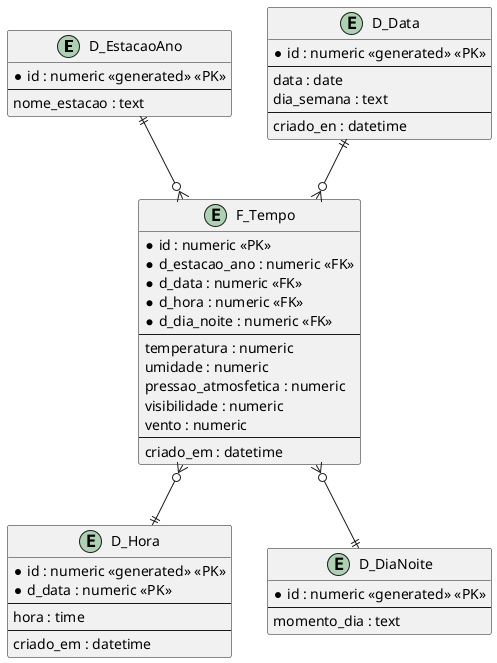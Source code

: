 @startuml
entity "D_EstacaoAno" as d_ea {
    *id : numeric <<generated>> <<PK>>
    --
    nome_estacao : text
}

entity "D_Data" as d_dt {
    *id : numeric <<generated>> <<PK>>
    --
    data : date
    dia_semana : text
    --
    criado_en : datetime
}

entity "D_Hora" as d_hr {
    *id : numeric <<generated>> <<PK>>
    *d_data : numeric <<PK>>
    --
    hora : time
    --
    criado_em : datetime
}

entity "D_DiaNoite" as d_dn {
    *id : numeric <<generated>> <<PK>>
    --
    momento_dia : text
}

entity "F_Tempo" as f_t {
    *id : numeric <<PK>>
    *d_estacao_ano : numeric <<FK>>
    *d_data : numeric <<FK>>
    *d_hora : numeric <<FK>>
    *d_dia_noite : numeric <<FK>>
    --
    temperatura : numeric
    umidade : numeric
    pressao_atmosfetica : numeric
    visibilidade : numeric
    vento : numeric
    --
    criado_em : datetime
}

d_ea ||--o{ f_t
d_dt ||--o{ f_t
f_t }o--|| d_hr
f_t }o--|| d_dn
@enduml